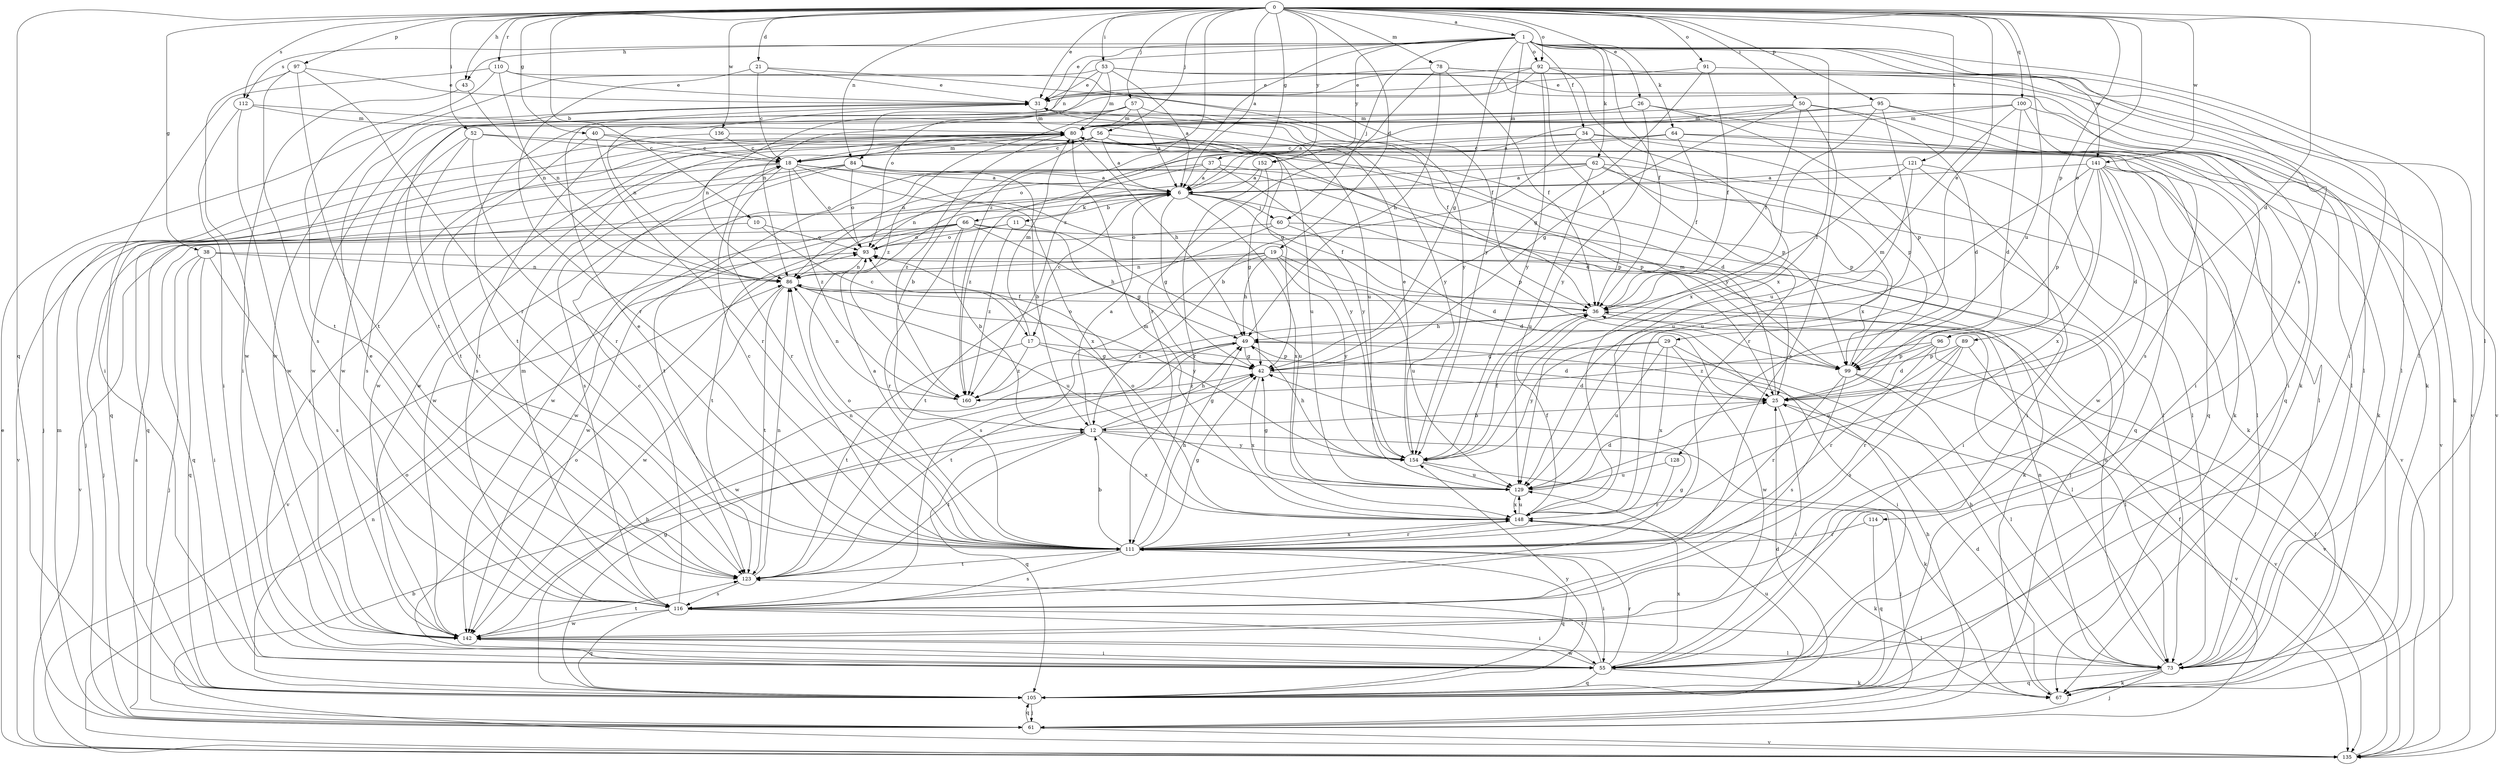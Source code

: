 strict digraph  {
0;
1;
6;
10;
11;
12;
17;
18;
19;
21;
25;
26;
29;
31;
34;
36;
37;
38;
40;
42;
43;
49;
50;
52;
53;
55;
56;
57;
60;
61;
62;
64;
66;
67;
73;
78;
80;
84;
86;
89;
91;
92;
93;
95;
96;
97;
99;
100;
105;
110;
111;
112;
114;
116;
121;
123;
128;
129;
135;
136;
141;
142;
148;
152;
154;
160;
0 -> 1  [label=a];
0 -> 6  [label=a];
0 -> 10  [label=b];
0 -> 19  [label=d];
0 -> 21  [label=d];
0 -> 25  [label=d];
0 -> 26  [label=e];
0 -> 29  [label=e];
0 -> 31  [label=e];
0 -> 37  [label=g];
0 -> 38  [label=g];
0 -> 40  [label=g];
0 -> 43  [label=h];
0 -> 50  [label=i];
0 -> 52  [label=i];
0 -> 53  [label=i];
0 -> 56  [label=j];
0 -> 57  [label=j];
0 -> 73  [label=l];
0 -> 78  [label=m];
0 -> 84  [label=n];
0 -> 89  [label=o];
0 -> 91  [label=o];
0 -> 92  [label=o];
0 -> 95  [label=p];
0 -> 96  [label=p];
0 -> 97  [label=p];
0 -> 100  [label=q];
0 -> 105  [label=q];
0 -> 110  [label=r];
0 -> 112  [label=s];
0 -> 121  [label=t];
0 -> 128  [label=u];
0 -> 136  [label=w];
0 -> 141  [label=w];
0 -> 152  [label=y];
0 -> 160  [label=z];
1 -> 31  [label=e];
1 -> 34  [label=f];
1 -> 36  [label=f];
1 -> 42  [label=g];
1 -> 43  [label=h];
1 -> 55  [label=i];
1 -> 60  [label=j];
1 -> 62  [label=k];
1 -> 64  [label=k];
1 -> 73  [label=l];
1 -> 84  [label=n];
1 -> 92  [label=o];
1 -> 112  [label=s];
1 -> 114  [label=s];
1 -> 141  [label=w];
1 -> 148  [label=x];
1 -> 152  [label=y];
1 -> 154  [label=y];
1 -> 160  [label=z];
6 -> 11  [label=b];
6 -> 17  [label=c];
6 -> 36  [label=f];
6 -> 42  [label=g];
6 -> 60  [label=j];
6 -> 66  [label=k];
6 -> 99  [label=p];
6 -> 142  [label=w];
6 -> 148  [label=x];
10 -> 17  [label=c];
10 -> 61  [label=j];
10 -> 93  [label=o];
11 -> 93  [label=o];
11 -> 105  [label=q];
11 -> 129  [label=u];
11 -> 160  [label=z];
12 -> 6  [label=a];
12 -> 42  [label=g];
12 -> 49  [label=h];
12 -> 67  [label=k];
12 -> 105  [label=q];
12 -> 123  [label=t];
12 -> 148  [label=x];
12 -> 154  [label=y];
17 -> 25  [label=d];
17 -> 42  [label=g];
17 -> 80  [label=m];
17 -> 123  [label=t];
17 -> 160  [label=z];
18 -> 6  [label=a];
18 -> 80  [label=m];
18 -> 93  [label=o];
18 -> 111  [label=r];
18 -> 116  [label=s];
18 -> 135  [label=v];
18 -> 148  [label=x];
18 -> 154  [label=y];
18 -> 160  [label=z];
19 -> 25  [label=d];
19 -> 49  [label=h];
19 -> 86  [label=n];
19 -> 116  [label=s];
19 -> 129  [label=u];
19 -> 135  [label=v];
19 -> 154  [label=y];
21 -> 18  [label=c];
21 -> 31  [label=e];
21 -> 111  [label=r];
21 -> 154  [label=y];
25 -> 12  [label=b];
25 -> 55  [label=i];
25 -> 80  [label=m];
25 -> 135  [label=v];
26 -> 80  [label=m];
26 -> 99  [label=p];
26 -> 116  [label=s];
26 -> 123  [label=t];
26 -> 154  [label=y];
29 -> 42  [label=g];
29 -> 55  [label=i];
29 -> 129  [label=u];
29 -> 142  [label=w];
29 -> 148  [label=x];
29 -> 154  [label=y];
31 -> 80  [label=m];
31 -> 86  [label=n];
31 -> 129  [label=u];
31 -> 154  [label=y];
34 -> 12  [label=b];
34 -> 18  [label=c];
34 -> 93  [label=o];
34 -> 99  [label=p];
34 -> 105  [label=q];
34 -> 111  [label=r];
36 -> 49  [label=h];
36 -> 73  [label=l];
36 -> 160  [label=z];
37 -> 6  [label=a];
37 -> 99  [label=p];
37 -> 142  [label=w];
37 -> 154  [label=y];
37 -> 160  [label=z];
38 -> 55  [label=i];
38 -> 61  [label=j];
38 -> 67  [label=k];
38 -> 86  [label=n];
38 -> 105  [label=q];
38 -> 116  [label=s];
40 -> 18  [label=c];
40 -> 25  [label=d];
40 -> 111  [label=r];
40 -> 123  [label=t];
42 -> 25  [label=d];
42 -> 93  [label=o];
42 -> 148  [label=x];
42 -> 160  [label=z];
43 -> 55  [label=i];
43 -> 86  [label=n];
49 -> 42  [label=g];
49 -> 99  [label=p];
49 -> 123  [label=t];
49 -> 142  [label=w];
50 -> 6  [label=a];
50 -> 25  [label=d];
50 -> 36  [label=f];
50 -> 42  [label=g];
50 -> 80  [label=m];
50 -> 105  [label=q];
50 -> 116  [label=s];
52 -> 18  [label=c];
52 -> 73  [label=l];
52 -> 111  [label=r];
52 -> 116  [label=s];
52 -> 123  [label=t];
53 -> 6  [label=a];
53 -> 31  [label=e];
53 -> 67  [label=k];
53 -> 73  [label=l];
53 -> 80  [label=m];
53 -> 93  [label=o];
53 -> 142  [label=w];
55 -> 67  [label=k];
55 -> 93  [label=o];
55 -> 105  [label=q];
55 -> 111  [label=r];
55 -> 123  [label=t];
55 -> 142  [label=w];
55 -> 148  [label=x];
56 -> 6  [label=a];
56 -> 12  [label=b];
56 -> 18  [label=c];
56 -> 67  [label=k];
56 -> 105  [label=q];
56 -> 129  [label=u];
56 -> 142  [label=w];
57 -> 6  [label=a];
57 -> 36  [label=f];
57 -> 80  [label=m];
57 -> 86  [label=n];
57 -> 142  [label=w];
57 -> 160  [label=z];
60 -> 25  [label=d];
60 -> 61  [label=j];
60 -> 93  [label=o];
60 -> 123  [label=t];
61 -> 6  [label=a];
61 -> 36  [label=f];
61 -> 49  [label=h];
61 -> 80  [label=m];
61 -> 105  [label=q];
61 -> 135  [label=v];
62 -> 6  [label=a];
62 -> 67  [label=k];
62 -> 73  [label=l];
62 -> 86  [label=n];
62 -> 99  [label=p];
62 -> 123  [label=t];
62 -> 129  [label=u];
64 -> 18  [label=c];
64 -> 36  [label=f];
64 -> 67  [label=k];
64 -> 86  [label=n];
64 -> 135  [label=v];
66 -> 12  [label=b];
66 -> 42  [label=g];
66 -> 49  [label=h];
66 -> 55  [label=i];
66 -> 93  [label=o];
66 -> 111  [label=r];
66 -> 123  [label=t];
66 -> 135  [label=v];
66 -> 142  [label=w];
67 -> 25  [label=d];
73 -> 49  [label=h];
73 -> 61  [label=j];
73 -> 67  [label=k];
73 -> 86  [label=n];
73 -> 93  [label=o];
73 -> 105  [label=q];
78 -> 31  [label=e];
78 -> 36  [label=f];
78 -> 49  [label=h];
78 -> 67  [label=k];
78 -> 111  [label=r];
78 -> 135  [label=v];
80 -> 18  [label=c];
80 -> 49  [label=h];
80 -> 55  [label=i];
80 -> 61  [label=j];
80 -> 99  [label=p];
80 -> 142  [label=w];
80 -> 160  [label=z];
84 -> 6  [label=a];
84 -> 12  [label=b];
84 -> 61  [label=j];
84 -> 93  [label=o];
84 -> 99  [label=p];
84 -> 105  [label=q];
84 -> 142  [label=w];
86 -> 36  [label=f];
86 -> 123  [label=t];
86 -> 129  [label=u];
86 -> 142  [label=w];
86 -> 154  [label=y];
89 -> 73  [label=l];
89 -> 99  [label=p];
89 -> 111  [label=r];
89 -> 116  [label=s];
89 -> 129  [label=u];
91 -> 31  [label=e];
91 -> 36  [label=f];
91 -> 42  [label=g];
91 -> 73  [label=l];
92 -> 31  [label=e];
92 -> 36  [label=f];
92 -> 86  [label=n];
92 -> 123  [label=t];
92 -> 135  [label=v];
92 -> 148  [label=x];
92 -> 154  [label=y];
93 -> 86  [label=n];
95 -> 6  [label=a];
95 -> 55  [label=i];
95 -> 67  [label=k];
95 -> 80  [label=m];
95 -> 148  [label=x];
95 -> 154  [label=y];
96 -> 25  [label=d];
96 -> 99  [label=p];
96 -> 111  [label=r];
96 -> 135  [label=v];
96 -> 160  [label=z];
97 -> 31  [label=e];
97 -> 111  [label=r];
97 -> 116  [label=s];
97 -> 123  [label=t];
97 -> 142  [label=w];
99 -> 73  [label=l];
99 -> 80  [label=m];
99 -> 111  [label=r];
99 -> 116  [label=s];
99 -> 135  [label=v];
100 -> 25  [label=d];
100 -> 55  [label=i];
100 -> 73  [label=l];
100 -> 80  [label=m];
100 -> 129  [label=u];
100 -> 142  [label=w];
105 -> 25  [label=d];
105 -> 42  [label=g];
105 -> 49  [label=h];
105 -> 61  [label=j];
105 -> 93  [label=o];
105 -> 129  [label=u];
105 -> 154  [label=y];
110 -> 31  [label=e];
110 -> 36  [label=f];
110 -> 55  [label=i];
110 -> 86  [label=n];
110 -> 123  [label=t];
111 -> 6  [label=a];
111 -> 12  [label=b];
111 -> 18  [label=c];
111 -> 31  [label=e];
111 -> 42  [label=g];
111 -> 49  [label=h];
111 -> 55  [label=i];
111 -> 86  [label=n];
111 -> 93  [label=o];
111 -> 105  [label=q];
111 -> 116  [label=s];
111 -> 123  [label=t];
111 -> 148  [label=x];
112 -> 42  [label=g];
112 -> 55  [label=i];
112 -> 80  [label=m];
112 -> 142  [label=w];
114 -> 105  [label=q];
114 -> 111  [label=r];
116 -> 18  [label=c];
116 -> 31  [label=e];
116 -> 42  [label=g];
116 -> 55  [label=i];
116 -> 73  [label=l];
116 -> 80  [label=m];
116 -> 105  [label=q];
116 -> 142  [label=w];
121 -> 6  [label=a];
121 -> 36  [label=f];
121 -> 55  [label=i];
121 -> 73  [label=l];
121 -> 129  [label=u];
123 -> 86  [label=n];
123 -> 116  [label=s];
128 -> 111  [label=r];
128 -> 129  [label=u];
129 -> 25  [label=d];
129 -> 42  [label=g];
129 -> 148  [label=x];
135 -> 12  [label=b];
135 -> 31  [label=e];
135 -> 36  [label=f];
135 -> 86  [label=n];
136 -> 18  [label=c];
136 -> 25  [label=d];
136 -> 116  [label=s];
141 -> 6  [label=a];
141 -> 25  [label=d];
141 -> 73  [label=l];
141 -> 99  [label=p];
141 -> 105  [label=q];
141 -> 129  [label=u];
141 -> 135  [label=v];
141 -> 142  [label=w];
141 -> 148  [label=x];
142 -> 55  [label=i];
142 -> 73  [label=l];
142 -> 123  [label=t];
148 -> 36  [label=f];
148 -> 67  [label=k];
148 -> 80  [label=m];
148 -> 93  [label=o];
148 -> 111  [label=r];
148 -> 129  [label=u];
152 -> 6  [label=a];
152 -> 42  [label=g];
152 -> 111  [label=r];
154 -> 31  [label=e];
154 -> 36  [label=f];
154 -> 49  [label=h];
154 -> 61  [label=j];
154 -> 129  [label=u];
160 -> 86  [label=n];
}
